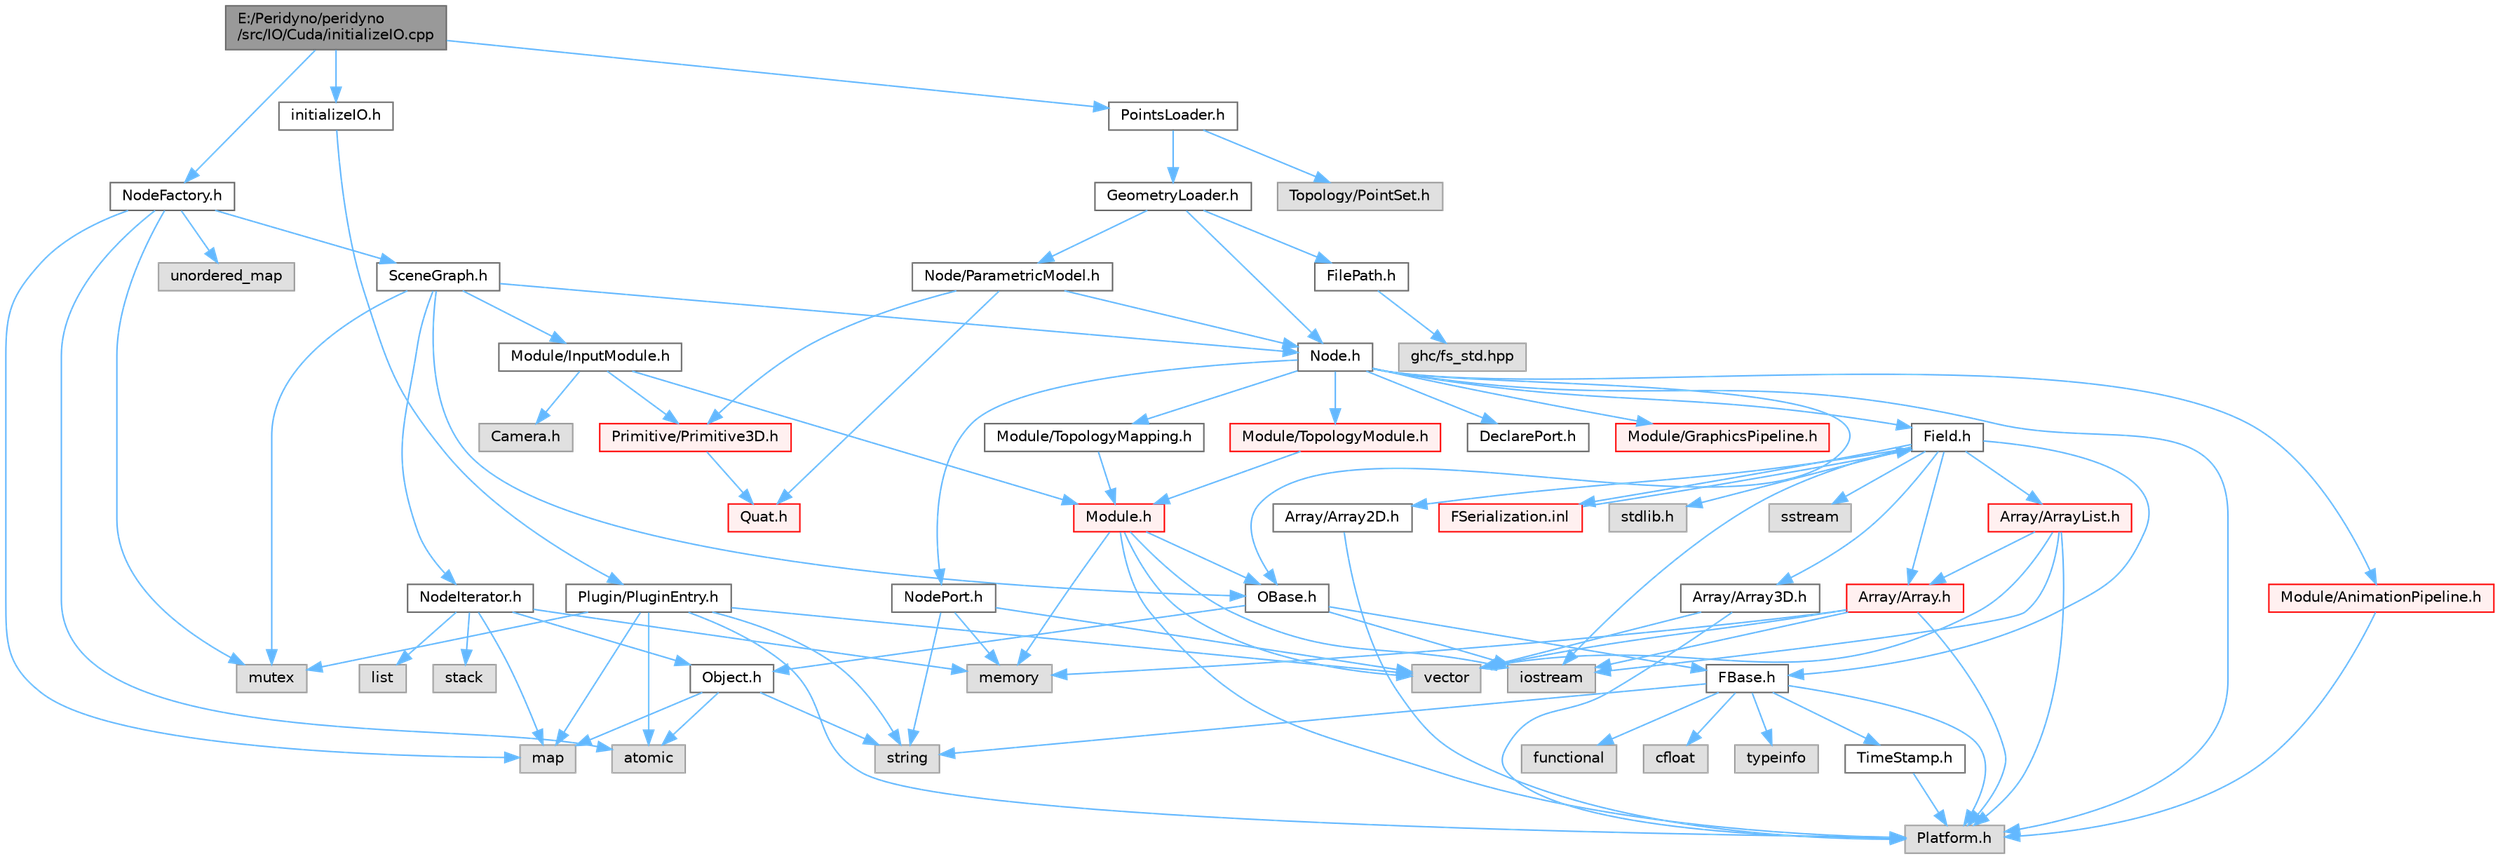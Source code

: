 digraph "E:/Peridyno/peridyno/src/IO/Cuda/initializeIO.cpp"
{
 // LATEX_PDF_SIZE
  bgcolor="transparent";
  edge [fontname=Helvetica,fontsize=10,labelfontname=Helvetica,labelfontsize=10];
  node [fontname=Helvetica,fontsize=10,shape=box,height=0.2,width=0.4];
  Node1 [id="Node000001",label="E:/Peridyno/peridyno\l/src/IO/Cuda/initializeIO.cpp",height=0.2,width=0.4,color="gray40", fillcolor="grey60", style="filled", fontcolor="black",tooltip=" "];
  Node1 -> Node2 [id="edge1_Node000001_Node000002",color="steelblue1",style="solid",tooltip=" "];
  Node2 [id="Node000002",label="initializeIO.h",height=0.2,width=0.4,color="grey40", fillcolor="white", style="filled",URL="$initialize_i_o_8h.html",tooltip=" "];
  Node2 -> Node3 [id="edge2_Node000002_Node000003",color="steelblue1",style="solid",tooltip=" "];
  Node3 [id="Node000003",label="Plugin/PluginEntry.h",height=0.2,width=0.4,color="grey40", fillcolor="white", style="filled",URL="$_plugin_entry_8h.html",tooltip=" "];
  Node3 -> Node4 [id="edge3_Node000003_Node000004",color="steelblue1",style="solid",tooltip=" "];
  Node4 [id="Node000004",label="string",height=0.2,width=0.4,color="grey60", fillcolor="#E0E0E0", style="filled",tooltip=" "];
  Node3 -> Node5 [id="edge4_Node000003_Node000005",color="steelblue1",style="solid",tooltip=" "];
  Node5 [id="Node000005",label="map",height=0.2,width=0.4,color="grey60", fillcolor="#E0E0E0", style="filled",tooltip=" "];
  Node3 -> Node6 [id="edge5_Node000003_Node000006",color="steelblue1",style="solid",tooltip=" "];
  Node6 [id="Node000006",label="vector",height=0.2,width=0.4,color="grey60", fillcolor="#E0E0E0", style="filled",tooltip=" "];
  Node3 -> Node7 [id="edge6_Node000003_Node000007",color="steelblue1",style="solid",tooltip=" "];
  Node7 [id="Node000007",label="atomic",height=0.2,width=0.4,color="grey60", fillcolor="#E0E0E0", style="filled",tooltip=" "];
  Node3 -> Node8 [id="edge7_Node000003_Node000008",color="steelblue1",style="solid",tooltip=" "];
  Node8 [id="Node000008",label="mutex",height=0.2,width=0.4,color="grey60", fillcolor="#E0E0E0", style="filled",tooltip=" "];
  Node3 -> Node9 [id="edge8_Node000003_Node000009",color="steelblue1",style="solid",tooltip=" "];
  Node9 [id="Node000009",label="Platform.h",height=0.2,width=0.4,color="grey60", fillcolor="#E0E0E0", style="filled",tooltip=" "];
  Node1 -> Node10 [id="edge9_Node000001_Node000010",color="steelblue1",style="solid",tooltip=" "];
  Node10 [id="Node000010",label="NodeFactory.h",height=0.2,width=0.4,color="grey40", fillcolor="white", style="filled",URL="$_node_factory_8h.html",tooltip=" "];
  Node10 -> Node7 [id="edge10_Node000010_Node000007",color="steelblue1",style="solid",tooltip=" "];
  Node10 -> Node8 [id="edge11_Node000010_Node000008",color="steelblue1",style="solid",tooltip=" "];
  Node10 -> Node5 [id="edge12_Node000010_Node000005",color="steelblue1",style="solid",tooltip=" "];
  Node10 -> Node11 [id="edge13_Node000010_Node000011",color="steelblue1",style="solid",tooltip=" "];
  Node11 [id="Node000011",label="unordered_map",height=0.2,width=0.4,color="grey60", fillcolor="#E0E0E0", style="filled",tooltip=" "];
  Node10 -> Node12 [id="edge14_Node000010_Node000012",color="steelblue1",style="solid",tooltip=" "];
  Node12 [id="Node000012",label="SceneGraph.h",height=0.2,width=0.4,color="grey40", fillcolor="white", style="filled",URL="$_scene_graph_8h.html",tooltip=" "];
  Node12 -> Node13 [id="edge15_Node000012_Node000013",color="steelblue1",style="solid",tooltip=" "];
  Node13 [id="Node000013",label="OBase.h",height=0.2,width=0.4,color="grey40", fillcolor="white", style="filled",URL="$_o_base_8h.html",tooltip=" "];
  Node13 -> Node14 [id="edge16_Node000013_Node000014",color="steelblue1",style="solid",tooltip=" "];
  Node14 [id="Node000014",label="iostream",height=0.2,width=0.4,color="grey60", fillcolor="#E0E0E0", style="filled",tooltip=" "];
  Node13 -> Node15 [id="edge17_Node000013_Node000015",color="steelblue1",style="solid",tooltip=" "];
  Node15 [id="Node000015",label="FBase.h",height=0.2,width=0.4,color="grey40", fillcolor="white", style="filled",URL="$_f_base_8h.html",tooltip=" "];
  Node15 -> Node9 [id="edge18_Node000015_Node000009",color="steelblue1",style="solid",tooltip=" "];
  Node15 -> Node16 [id="edge19_Node000015_Node000016",color="steelblue1",style="solid",tooltip=" "];
  Node16 [id="Node000016",label="TimeStamp.h",height=0.2,width=0.4,color="grey40", fillcolor="white", style="filled",URL="$_time_stamp_8h.html",tooltip=" "];
  Node16 -> Node9 [id="edge20_Node000016_Node000009",color="steelblue1",style="solid",tooltip=" "];
  Node15 -> Node17 [id="edge21_Node000015_Node000017",color="steelblue1",style="solid",tooltip=" "];
  Node17 [id="Node000017",label="typeinfo",height=0.2,width=0.4,color="grey60", fillcolor="#E0E0E0", style="filled",tooltip=" "];
  Node15 -> Node4 [id="edge22_Node000015_Node000004",color="steelblue1",style="solid",tooltip=" "];
  Node15 -> Node18 [id="edge23_Node000015_Node000018",color="steelblue1",style="solid",tooltip=" "];
  Node18 [id="Node000018",label="functional",height=0.2,width=0.4,color="grey60", fillcolor="#E0E0E0", style="filled",tooltip=" "];
  Node15 -> Node19 [id="edge24_Node000015_Node000019",color="steelblue1",style="solid",tooltip=" "];
  Node19 [id="Node000019",label="cfloat",height=0.2,width=0.4,color="grey60", fillcolor="#E0E0E0", style="filled",tooltip=" "];
  Node13 -> Node20 [id="edge25_Node000013_Node000020",color="steelblue1",style="solid",tooltip=" "];
  Node20 [id="Node000020",label="Object.h",height=0.2,width=0.4,color="grey40", fillcolor="white", style="filled",URL="$_object_8h.html",tooltip=" "];
  Node20 -> Node4 [id="edge26_Node000020_Node000004",color="steelblue1",style="solid",tooltip=" "];
  Node20 -> Node7 [id="edge27_Node000020_Node000007",color="steelblue1",style="solid",tooltip=" "];
  Node20 -> Node5 [id="edge28_Node000020_Node000005",color="steelblue1",style="solid",tooltip=" "];
  Node12 -> Node21 [id="edge29_Node000012_Node000021",color="steelblue1",style="solid",tooltip=" "];
  Node21 [id="Node000021",label="Node.h",height=0.2,width=0.4,color="grey40", fillcolor="white", style="filled",URL="$_node_8h.html",tooltip=" "];
  Node21 -> Node13 [id="edge30_Node000021_Node000013",color="steelblue1",style="solid",tooltip=" "];
  Node21 -> Node22 [id="edge31_Node000021_Node000022",color="steelblue1",style="solid",tooltip=" "];
  Node22 [id="Node000022",label="Field.h",height=0.2,width=0.4,color="grey40", fillcolor="white", style="filled",URL="$_field_8h.html",tooltip=" "];
  Node22 -> Node14 [id="edge32_Node000022_Node000014",color="steelblue1",style="solid",tooltip=" "];
  Node22 -> Node23 [id="edge33_Node000022_Node000023",color="steelblue1",style="solid",tooltip=" "];
  Node23 [id="Node000023",label="stdlib.h",height=0.2,width=0.4,color="grey60", fillcolor="#E0E0E0", style="filled",tooltip=" "];
  Node22 -> Node24 [id="edge34_Node000022_Node000024",color="steelblue1",style="solid",tooltip=" "];
  Node24 [id="Node000024",label="sstream",height=0.2,width=0.4,color="grey60", fillcolor="#E0E0E0", style="filled",tooltip=" "];
  Node22 -> Node15 [id="edge35_Node000022_Node000015",color="steelblue1",style="solid",tooltip=" "];
  Node22 -> Node25 [id="edge36_Node000022_Node000025",color="steelblue1",style="solid",tooltip=" "];
  Node25 [id="Node000025",label="Array/Array.h",height=0.2,width=0.4,color="red", fillcolor="#FFF0F0", style="filled",URL="$_array_8h.html",tooltip=" "];
  Node25 -> Node9 [id="edge37_Node000025_Node000009",color="steelblue1",style="solid",tooltip=" "];
  Node25 -> Node6 [id="edge38_Node000025_Node000006",color="steelblue1",style="solid",tooltip=" "];
  Node25 -> Node14 [id="edge39_Node000025_Node000014",color="steelblue1",style="solid",tooltip=" "];
  Node25 -> Node27 [id="edge40_Node000025_Node000027",color="steelblue1",style="solid",tooltip=" "];
  Node27 [id="Node000027",label="memory",height=0.2,width=0.4,color="grey60", fillcolor="#E0E0E0", style="filled",tooltip=" "];
  Node22 -> Node29 [id="edge41_Node000022_Node000029",color="steelblue1",style="solid",tooltip=" "];
  Node29 [id="Node000029",label="Array/Array2D.h",height=0.2,width=0.4,color="grey40", fillcolor="white", style="filled",URL="$_array2_d_8h.html",tooltip=" "];
  Node29 -> Node9 [id="edge42_Node000029_Node000009",color="steelblue1",style="solid",tooltip=" "];
  Node22 -> Node30 [id="edge43_Node000022_Node000030",color="steelblue1",style="solid",tooltip=" "];
  Node30 [id="Node000030",label="Array/Array3D.h",height=0.2,width=0.4,color="grey40", fillcolor="white", style="filled",URL="$_array3_d_8h.html",tooltip=" "];
  Node30 -> Node9 [id="edge44_Node000030_Node000009",color="steelblue1",style="solid",tooltip=" "];
  Node30 -> Node6 [id="edge45_Node000030_Node000006",color="steelblue1",style="solid",tooltip=" "];
  Node22 -> Node31 [id="edge46_Node000022_Node000031",color="steelblue1",style="solid",tooltip=" "];
  Node31 [id="Node000031",label="Array/ArrayList.h",height=0.2,width=0.4,color="red", fillcolor="#FFF0F0", style="filled",URL="$_array_list_8h.html",tooltip=" "];
  Node31 -> Node6 [id="edge47_Node000031_Node000006",color="steelblue1",style="solid",tooltip=" "];
  Node31 -> Node14 [id="edge48_Node000031_Node000014",color="steelblue1",style="solid",tooltip=" "];
  Node31 -> Node9 [id="edge49_Node000031_Node000009",color="steelblue1",style="solid",tooltip=" "];
  Node31 -> Node25 [id="edge50_Node000031_Node000025",color="steelblue1",style="solid",tooltip=" "];
  Node22 -> Node72 [id="edge51_Node000022_Node000072",color="steelblue1",style="solid",tooltip=" "];
  Node72 [id="Node000072",label="FSerialization.inl",height=0.2,width=0.4,color="red", fillcolor="#FFF0F0", style="filled",URL="$_f_serialization_8inl.html",tooltip=" "];
  Node72 -> Node22 [id="edge52_Node000072_Node000022",color="steelblue1",style="solid",tooltip=" "];
  Node21 -> Node9 [id="edge53_Node000021_Node000009",color="steelblue1",style="solid",tooltip=" "];
  Node21 -> Node76 [id="edge54_Node000021_Node000076",color="steelblue1",style="solid",tooltip=" "];
  Node76 [id="Node000076",label="DeclarePort.h",height=0.2,width=0.4,color="grey40", fillcolor="white", style="filled",URL="$_declare_port_8h.html",tooltip=" "];
  Node21 -> Node77 [id="edge55_Node000021_Node000077",color="steelblue1",style="solid",tooltip=" "];
  Node77 [id="Node000077",label="NodePort.h",height=0.2,width=0.4,color="grey40", fillcolor="white", style="filled",URL="$_node_port_8h.html",tooltip=" "];
  Node77 -> Node4 [id="edge56_Node000077_Node000004",color="steelblue1",style="solid",tooltip=" "];
  Node77 -> Node6 [id="edge57_Node000077_Node000006",color="steelblue1",style="solid",tooltip=" "];
  Node77 -> Node27 [id="edge58_Node000077_Node000027",color="steelblue1",style="solid",tooltip=" "];
  Node21 -> Node78 [id="edge59_Node000021_Node000078",color="steelblue1",style="solid",tooltip=" "];
  Node78 [id="Node000078",label="Module/TopologyModule.h",height=0.2,width=0.4,color="red", fillcolor="#FFF0F0", style="filled",URL="$_topology_module_8h.html",tooltip=" "];
  Node78 -> Node79 [id="edge60_Node000078_Node000079",color="steelblue1",style="solid",tooltip=" "];
  Node79 [id="Node000079",label="Module.h",height=0.2,width=0.4,color="red", fillcolor="#FFF0F0", style="filled",URL="$_module_8h.html",tooltip=" "];
  Node79 -> Node9 [id="edge61_Node000079_Node000009",color="steelblue1",style="solid",tooltip=" "];
  Node79 -> Node27 [id="edge62_Node000079_Node000027",color="steelblue1",style="solid",tooltip=" "];
  Node79 -> Node6 [id="edge63_Node000079_Node000006",color="steelblue1",style="solid",tooltip=" "];
  Node79 -> Node14 [id="edge64_Node000079_Node000014",color="steelblue1",style="solid",tooltip=" "];
  Node79 -> Node13 [id="edge65_Node000079_Node000013",color="steelblue1",style="solid",tooltip=" "];
  Node21 -> Node97 [id="edge66_Node000021_Node000097",color="steelblue1",style="solid",tooltip=" "];
  Node97 [id="Node000097",label="Module/TopologyMapping.h",height=0.2,width=0.4,color="grey40", fillcolor="white", style="filled",URL="$_topology_mapping_8h.html",tooltip=" "];
  Node97 -> Node79 [id="edge67_Node000097_Node000079",color="steelblue1",style="solid",tooltip=" "];
  Node21 -> Node98 [id="edge68_Node000021_Node000098",color="steelblue1",style="solid",tooltip=" "];
  Node98 [id="Node000098",label="Module/AnimationPipeline.h",height=0.2,width=0.4,color="red", fillcolor="#FFF0F0", style="filled",URL="$_animation_pipeline_8h.html",tooltip=" "];
  Node98 -> Node9 [id="edge69_Node000098_Node000009",color="steelblue1",style="solid",tooltip=" "];
  Node21 -> Node100 [id="edge70_Node000021_Node000100",color="steelblue1",style="solid",tooltip=" "];
  Node100 [id="Node000100",label="Module/GraphicsPipeline.h",height=0.2,width=0.4,color="red", fillcolor="#FFF0F0", style="filled",URL="$_graphics_pipeline_8h.html",tooltip=" "];
  Node12 -> Node101 [id="edge71_Node000012_Node000101",color="steelblue1",style="solid",tooltip=" "];
  Node101 [id="Node000101",label="NodeIterator.h",height=0.2,width=0.4,color="grey40", fillcolor="white", style="filled",URL="$_node_iterator_8h.html",tooltip=" "];
  Node101 -> Node102 [id="edge72_Node000101_Node000102",color="steelblue1",style="solid",tooltip=" "];
  Node102 [id="Node000102",label="stack",height=0.2,width=0.4,color="grey60", fillcolor="#E0E0E0", style="filled",tooltip=" "];
  Node101 -> Node103 [id="edge73_Node000101_Node000103",color="steelblue1",style="solid",tooltip=" "];
  Node103 [id="Node000103",label="list",height=0.2,width=0.4,color="grey60", fillcolor="#E0E0E0", style="filled",tooltip=" "];
  Node101 -> Node5 [id="edge74_Node000101_Node000005",color="steelblue1",style="solid",tooltip=" "];
  Node101 -> Node27 [id="edge75_Node000101_Node000027",color="steelblue1",style="solid",tooltip=" "];
  Node101 -> Node20 [id="edge76_Node000101_Node000020",color="steelblue1",style="solid",tooltip=" "];
  Node12 -> Node104 [id="edge77_Node000012_Node000104",color="steelblue1",style="solid",tooltip=" "];
  Node104 [id="Node000104",label="Module/InputModule.h",height=0.2,width=0.4,color="grey40", fillcolor="white", style="filled",URL="$_input_module_8h.html",tooltip=" "];
  Node104 -> Node79 [id="edge78_Node000104_Node000079",color="steelblue1",style="solid",tooltip=" "];
  Node104 -> Node105 [id="edge79_Node000104_Node000105",color="steelblue1",style="solid",tooltip=" "];
  Node105 [id="Node000105",label="Camera.h",height=0.2,width=0.4,color="grey60", fillcolor="#E0E0E0", style="filled",tooltip=" "];
  Node104 -> Node106 [id="edge80_Node000104_Node000106",color="steelblue1",style="solid",tooltip=" "];
  Node106 [id="Node000106",label="Primitive/Primitive3D.h",height=0.2,width=0.4,color="red", fillcolor="#FFF0F0", style="filled",URL="$_primitive3_d_8h.html",tooltip=" "];
  Node106 -> Node67 [id="edge81_Node000106_Node000067",color="steelblue1",style="solid",tooltip=" "];
  Node67 [id="Node000067",label="Quat.h",height=0.2,width=0.4,color="red", fillcolor="#FFF0F0", style="filled",URL="$_quat_8h.html",tooltip="Implementation of quaternion."];
  Node12 -> Node8 [id="edge82_Node000012_Node000008",color="steelblue1",style="solid",tooltip=" "];
  Node1 -> Node110 [id="edge83_Node000001_Node000110",color="steelblue1",style="solid",tooltip=" "];
  Node110 [id="Node000110",label="PointsLoader.h",height=0.2,width=0.4,color="grey40", fillcolor="white", style="filled",URL="$_points_loader_8h.html",tooltip=" "];
  Node110 -> Node111 [id="edge84_Node000110_Node000111",color="steelblue1",style="solid",tooltip=" "];
  Node111 [id="Node000111",label="GeometryLoader.h",height=0.2,width=0.4,color="grey40", fillcolor="white", style="filled",URL="$_geometry_loader_8h.html",tooltip=" "];
  Node111 -> Node21 [id="edge85_Node000111_Node000021",color="steelblue1",style="solid",tooltip=" "];
  Node111 -> Node112 [id="edge86_Node000111_Node000112",color="steelblue1",style="solid",tooltip=" "];
  Node112 [id="Node000112",label="FilePath.h",height=0.2,width=0.4,color="grey40", fillcolor="white", style="filled",URL="$_file_path_8h.html",tooltip=" "];
  Node112 -> Node113 [id="edge87_Node000112_Node000113",color="steelblue1",style="solid",tooltip=" "];
  Node113 [id="Node000113",label="ghc/fs_std.hpp",height=0.2,width=0.4,color="grey60", fillcolor="#E0E0E0", style="filled",tooltip=" "];
  Node111 -> Node114 [id="edge88_Node000111_Node000114",color="steelblue1",style="solid",tooltip=" "];
  Node114 [id="Node000114",label="Node/ParametricModel.h",height=0.2,width=0.4,color="grey40", fillcolor="white", style="filled",URL="$_parametric_model_8h.html",tooltip=" "];
  Node114 -> Node21 [id="edge89_Node000114_Node000021",color="steelblue1",style="solid",tooltip=" "];
  Node114 -> Node67 [id="edge90_Node000114_Node000067",color="steelblue1",style="solid",tooltip=" "];
  Node114 -> Node106 [id="edge91_Node000114_Node000106",color="steelblue1",style="solid",tooltip=" "];
  Node110 -> Node115 [id="edge92_Node000110_Node000115",color="steelblue1",style="solid",tooltip=" "];
  Node115 [id="Node000115",label="Topology/PointSet.h",height=0.2,width=0.4,color="grey60", fillcolor="#E0E0E0", style="filled",tooltip=" "];
}
